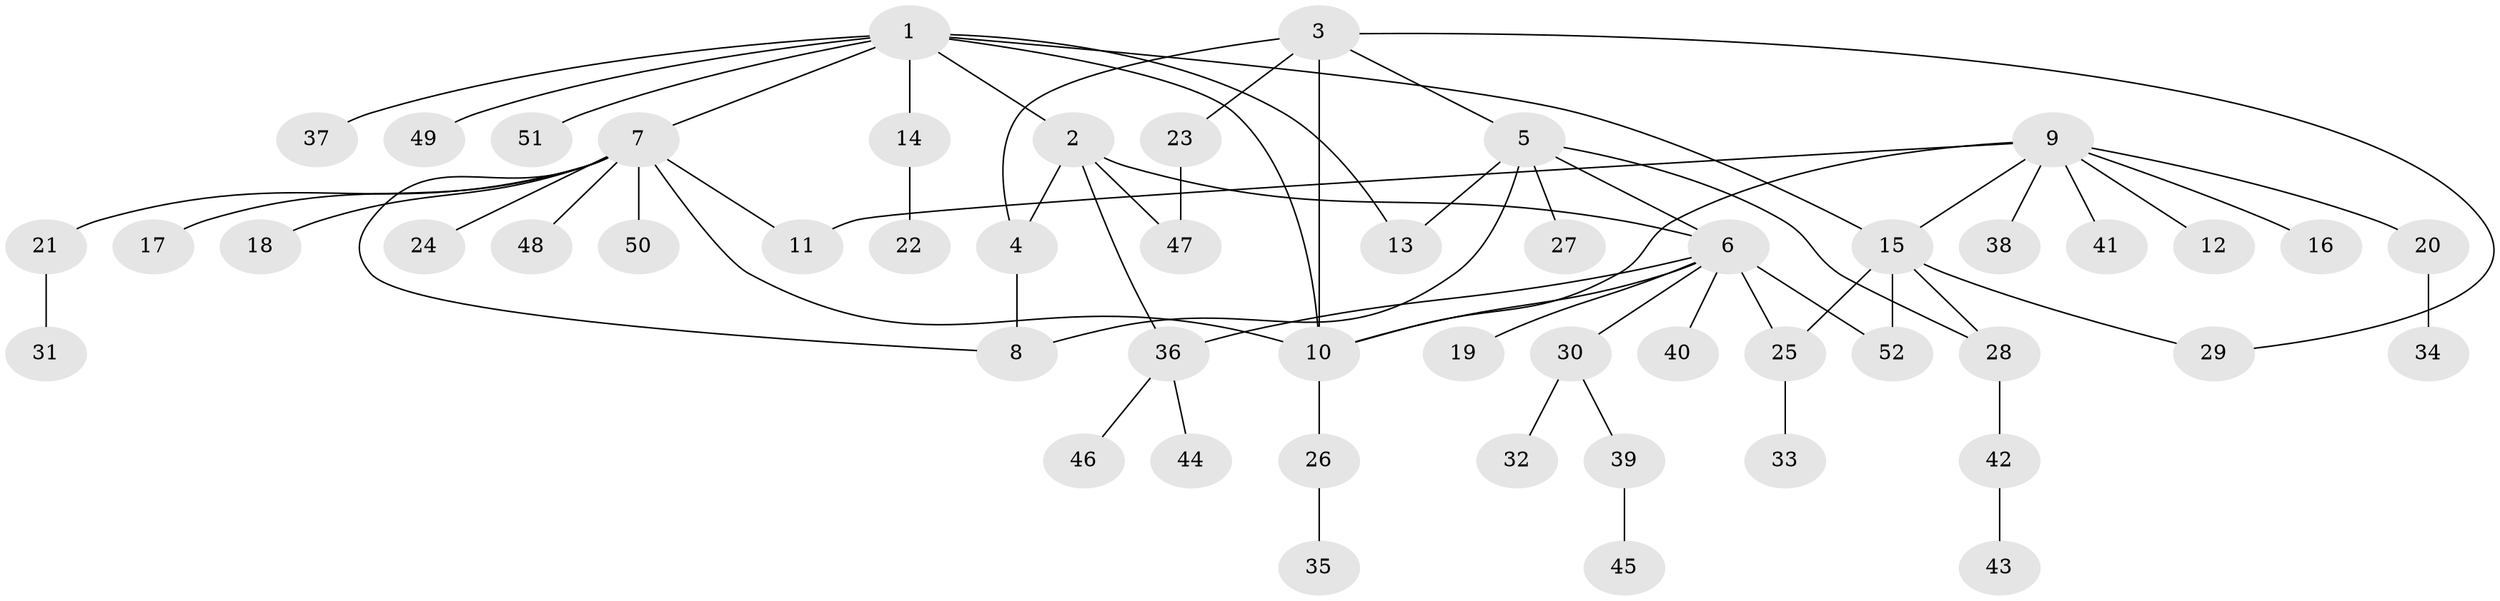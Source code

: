 // Generated by graph-tools (version 1.1) at 2025/50/03/09/25 03:50:33]
// undirected, 52 vertices, 66 edges
graph export_dot {
graph [start="1"]
  node [color=gray90,style=filled];
  1;
  2;
  3;
  4;
  5;
  6;
  7;
  8;
  9;
  10;
  11;
  12;
  13;
  14;
  15;
  16;
  17;
  18;
  19;
  20;
  21;
  22;
  23;
  24;
  25;
  26;
  27;
  28;
  29;
  30;
  31;
  32;
  33;
  34;
  35;
  36;
  37;
  38;
  39;
  40;
  41;
  42;
  43;
  44;
  45;
  46;
  47;
  48;
  49;
  50;
  51;
  52;
  1 -- 2;
  1 -- 7;
  1 -- 10;
  1 -- 13;
  1 -- 14;
  1 -- 15;
  1 -- 37;
  1 -- 49;
  1 -- 51;
  2 -- 4;
  2 -- 6;
  2 -- 36;
  2 -- 47;
  3 -- 4;
  3 -- 5;
  3 -- 10;
  3 -- 23;
  3 -- 29;
  4 -- 8;
  5 -- 6;
  5 -- 8;
  5 -- 13;
  5 -- 27;
  5 -- 28;
  6 -- 10;
  6 -- 19;
  6 -- 25;
  6 -- 30;
  6 -- 36;
  6 -- 40;
  6 -- 52;
  7 -- 8;
  7 -- 10;
  7 -- 11;
  7 -- 17;
  7 -- 18;
  7 -- 21;
  7 -- 24;
  7 -- 48;
  7 -- 50;
  9 -- 10;
  9 -- 11;
  9 -- 12;
  9 -- 15;
  9 -- 16;
  9 -- 20;
  9 -- 38;
  9 -- 41;
  10 -- 26;
  14 -- 22;
  15 -- 25;
  15 -- 28;
  15 -- 29;
  15 -- 52;
  20 -- 34;
  21 -- 31;
  23 -- 47;
  25 -- 33;
  26 -- 35;
  28 -- 42;
  30 -- 32;
  30 -- 39;
  36 -- 44;
  36 -- 46;
  39 -- 45;
  42 -- 43;
}
